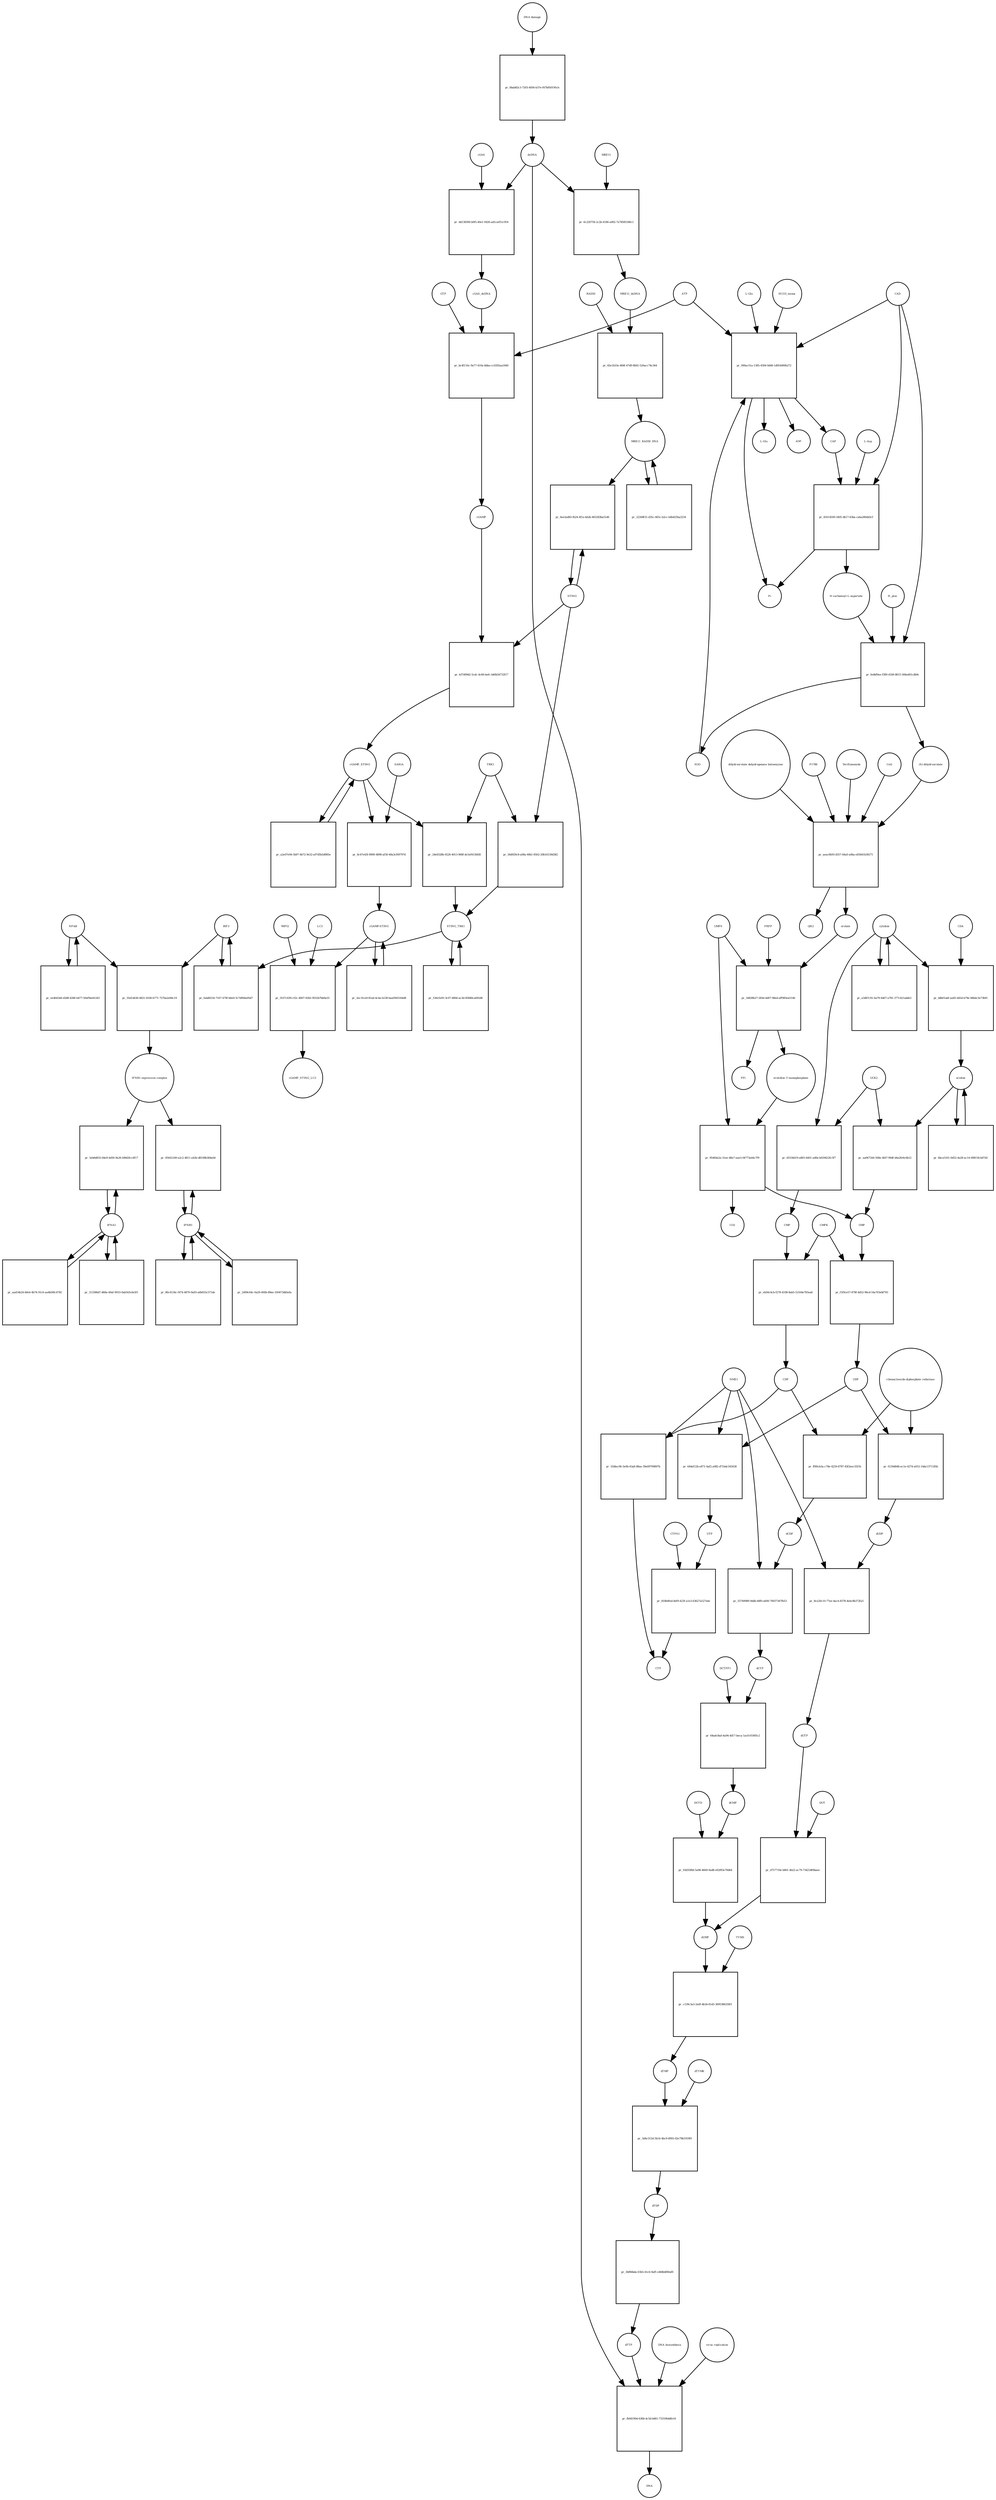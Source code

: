 strict digraph  {
"NF-kB" [annotation="urn_miriam_obo.go_GO%3A0071159", bipartite=0, cls=complex, fontsize=4, label="NF-kB", shape=circle];
"pr_55d14436-4821-4106-b771-727ba2e66c19" [annotation="", bipartite=1, cls=process, fontsize=4, label="pr_55d14436-4821-4106-b771-727ba2e66c19", shape=square];
"IFNB1 expression complex" [annotation="", bipartite=0, cls=complex, fontsize=4, label="IFNB1 expression complex", shape=circle];
IRF3 [annotation="urn_miriam_hgnc_6118|urn_miriam_uniprot_Q14653|urn_miriam_ensembl_ENSG00000126456|urn_miriam_refseq_NM_001571|urn_miriam_hgnc.symbol_IRF3|urn_miriam_ncbigene_3661", bipartite=0, cls="macromolecule multimer", fontsize=4, label=IRF3, shape=circle];
dCDP [annotation="urn_miriam_obo.chebi_CHEBI%3A28846", bipartite=0, cls="simple chemical", fontsize=4, label=dCDP, shape=circle];
"pr_55749989-9ddb-48f0-a600-76937347fb53" [annotation="", bipartite=1, cls=process, fontsize=4, label="pr_55749989-9ddb-48f0-a600-76937347fb53", shape=square];
dCTP [annotation="urn_miriam_obo.chebi_CHEBI%3A16311", bipartite=0, cls="simple chemical", fontsize=4, label=dCTP, shape=circle];
NME1 [annotation="urn_miriam_uniprot_P15531|urn_miriam_hgnc_7849", bipartite=0, cls=macromolecule, fontsize=4, label=NME1, shape=circle];
uridine [annotation="urn_miriam_obo.chebi_CHEBI%3A16704", bipartite=0, cls="simple chemical", fontsize=4, label=uridine, shape=circle];
"pr_aa067244-508e-4fd7-99df-d4a2fe6c6b12" [annotation="", bipartite=1, cls=process, fontsize=4, label="pr_aa067244-508e-4fd7-99df-d4a2fe6c6b12", shape=square];
UMP [annotation="urn_miriam_obo.chebi_CHEBI%3A57865", bipartite=0, cls="simple chemical", fontsize=4, label=UMP, shape=circle];
UCK2 [annotation="urn_miriam_uniprot_Q9HA47|urn_miriam_hgnc_HGNC%3A12562", bipartite=0, cls=macromolecule, fontsize=4, label=UCK2, shape=circle];
"orotidine 5'-monophosphate" [annotation="urn_miriam_obo.chebi_CHEBI%3A15842", bipartite=0, cls="simple chemical", fontsize=4, label="orotidine 5'-monophosphate", shape=circle];
"pr_95460a2a-31ee-48a7-aae3-04773a44c7f9" [annotation="", bipartite=1, cls=process, fontsize=4, label="pr_95460a2a-31ee-48a7-aae3-04773a44c7f9", shape=square];
UMPS [annotation="urn_miriam_ncbigene_7372|urn_miriam_refseq_NM_000373|urn_miriam_hgnc.symbol_UMPS|urn_miriam_hgnc_12563|urn_miriam_ensembl_ENSG00000114491|urn_miriam_uniprot_P11172", bipartite=0, cls="macromolecule multimer", fontsize=4, label=UMPS, shape=circle];
CO2 [annotation="urn_miriam_obo.chebi_CHEBI%3A16526", bipartite=0, cls="simple chemical", fontsize=4, label=CO2, shape=circle];
UTP [annotation="urn_miriam_obo.chebi_CHEBI%3A15713", bipartite=0, cls="simple chemical", fontsize=4, label=UTP, shape=circle];
"pr_818b0fed-8ef9-423f-a1e3-63627a527a4e" [annotation="", bipartite=1, cls=process, fontsize=4, label="pr_818b0fed-8ef9-423f-a1e3-63627a527a4e", shape=square];
CTP [annotation="urn_miriam_obo.chebi_CHEBI%3A17677", bipartite=0, cls="simple chemical", fontsize=4, label=CTP, shape=circle];
CTPS1 [annotation="urn_miriam_hgnc_HGNC%3A2519|urn_miriam_uniprot_P17812", bipartite=0, cls=macromolecule, fontsize=4, label=CTPS1, shape=circle];
UDP [annotation="urn_miriam_obo.chebi_CHEBI%3A17659", bipartite=0, cls="simple chemical", fontsize=4, label=UDP, shape=circle];
"pr_0139d648-ec1e-4274-a053-14de1371185b" [annotation="", bipartite=1, cls=process, fontsize=4, label="pr_0139d648-ec1e-4274-a053-14de1371185b", shape=square];
dUDP [annotation="urn_miriam_obo.chebi_CHEBI%3A28850", bipartite=0, cls="simple chemical", fontsize=4, label=dUDP, shape=circle];
"ribonucleoside-diphosphate reductase" [annotation="urn_miriam_brenda_1.17.4.1|urn_miriam_obo.go_GO%3A0005971", bipartite=0, cls=complex, fontsize=4, label="ribonucleoside-diphosphate reductase", shape=circle];
IFNB1 [annotation="urn_miriam_ensembl_ENSG00000171855|urn_miriam_hgnc.symbol_IFNB1|urn_miriam_hgnc_5434|urn_miriam_uniprot_P01574|urn_miriam_refseq_NM_002176|urn_miriam_ncbigene_3456", bipartite=0, cls=macromolecule, fontsize=4, label=IFNB1, shape=circle];
"pr_65641249-a2c2-4811-a42b-d8108b384a0d" [annotation="", bipartite=1, cls=process, fontsize=4, label="pr_65641249-a2c2-4811-a42b-d8108b384a0d", shape=square];
"pr_f1f0ce57-878f-4d52-96cd-54a703ebf703" [annotation="", bipartite=1, cls=process, fontsize=4, label="pr_f1f0ce57-878f-4d52-96cd-54a703ebf703", shape=square];
CMPK [annotation="urn_miriam_uniprot_P30085|urn_miriam_hgnc_HGNC%3A18170", bipartite=0, cls=macromolecule, fontsize=4, label=CMPK, shape=circle];
"cGAMP-STING" [annotation="", bipartite=0, cls=complex, fontsize=4, label="cGAMP-STING", shape=circle];
"pr_2ec1fca9-81ab-4c4a-b138-baa0565164d8" [annotation="", bipartite=1, cls=process, fontsize=4, label="pr_2ec1fca9-81ab-4c4a-b138-baa0565164d8", shape=square];
IFNA1 [annotation="urn_miriam_hgnc.symbol_IFNA1|urn_miriam_ncbigene_3439|urn_miriam_refseq_NM_024013|urn_miriam_uniprot_P01562|urn_miriam_hgnc_5417|urn_miriam_ensembl_ENSG00000197919", bipartite=0, cls=macromolecule, fontsize=4, label=IFNA1, shape=circle];
"pr_5eb6d833-64e9-4d50-9a26-fd9d2fcc6f17" [annotation="", bipartite=1, cls=process, fontsize=4, label="pr_5eb6d833-64e9-4d50-9a26-fd9d2fcc6f17", shape=square];
"pr_6bca5161-0d52-4a28-ac14-00815fcb07d2" [annotation="", bipartite=1, cls=process, fontsize=4, label="pr_6bca5161-0d52-4a28-ac14-00815fcb07d2", shape=square];
CDP [annotation="urn_miriam_obo.chebi_CHEBI%3A17239", bipartite=0, cls="simple chemical", fontsize=4, label=CDP, shape=circle];
"pr_ff80cb3a-c78e-4259-8787-83f2eec55f1b" [annotation="", bipartite=1, cls=process, fontsize=4, label="pr_ff80cb3a-c78e-4259-8787-83f2eec55f1b", shape=square];
"pr_1fd4ec06-5e0b-43a8-88ae-39e09709897b" [annotation="", bipartite=1, cls=process, fontsize=4, label="pr_1fd4ec06-5e0b-43a8-88ae-39e09709897b", shape=square];
dTDP [annotation="urn_miriam_obo.chebi_CHEBI%3A18075", bipartite=0, cls="simple chemical", fontsize=4, label=dTDP, shape=circle];
"pr_3bf86bda-03b5-41c6-9aff-cd68b4f80af0" [annotation="", bipartite=1, cls=process, fontsize=4, label="pr_3bf86bda-03b5-41c6-9aff-cd68b4f80af0", shape=square];
dTTP [annotation="urn_miriam_obo.chebi_CHEBI%3A18077", bipartite=0, cls="simple chemical", fontsize=4, label=dTTP, shape=circle];
CMP [annotation="urn_miriam_obo.chebi_CHEBI%3A17361", bipartite=0, cls="simple chemical", fontsize=4, label=CMP, shape=circle];
"pr_eb56c4cb-f278-4108-8ab5-52164e765ea6" [annotation="", bipartite=1, cls=process, fontsize=4, label="pr_eb56c4cb-f278-4108-8ab5-52164e765ea6", shape=square];
dUMP [annotation="urn_miriam_obo.chebi_CHEBI%3A17622", bipartite=0, cls="simple chemical", fontsize=4, label=dUMP, shape=circle];
"pr_c139c3a3-2a0f-4b34-81d3-3695386250f1" [annotation="", bipartite=1, cls=process, fontsize=4, label="pr_c139c3a3-2a0f-4b34-81d3-3695386250f1", shape=square];
dTMP [annotation="urn_miriam_obo.chebi_CHEBI%3A17013", bipartite=0, cls="simple chemical", fontsize=4, label=dTMP, shape=circle];
TYMS [annotation="urn_miriam_uniprot_P04818|urn_miriam_hgnc_HGNC%3A12441", bipartite=0, cls=macromolecule, fontsize=4, label=TYMS, shape=circle];
dsDNA [annotation="urn_miriam_obo.chebi_CHEBI%3A75909", bipartite=0, cls="simple chemical", fontsize=4, label=dsDNA, shape=circle];
"pr_fb94190d-636b-4c5d-b661-733106dd0c61" [annotation="", bipartite=1, cls=process, fontsize=4, label="pr_fb94190d-636b-4c5d-b661-733106dd0c61", shape=square];
DNA [annotation="", bipartite=0, cls="nucleic acid feature", fontsize=4, label=DNA, shape=circle];
"DNA biosynthesis" [annotation="urn_miriam_obo.go_GO%3A0071897", bipartite=0, cls=phenotype, fontsize=4, label="DNA biosynthesis", shape=circle];
"virus replication" [annotation="urn_miriam_obo.go_GO%3A0019079", bipartite=0, cls=phenotype, fontsize=4, label="virus replication", shape=circle];
MRE11_RAD50_DNA [annotation="", bipartite=0, cls=complex, fontsize=4, label=MRE11_RAD50_DNA, shape=circle];
"pr_22268f31-d35c-465c-b2cc-b4b425ba3234" [annotation="", bipartite=1, cls=process, fontsize=4, label="pr_22268f31-d35c-465c-b2cc-b4b425ba3234", shape=square];
"pr_64adc8ad-4a94-4d17-beca-1acfc01805c2" [annotation="", bipartite=1, cls=process, fontsize=4, label="pr_64adc8ad-4a94-4d17-beca-1acfc01805c2", shape=square];
dCMP [annotation="urn_miriam_obo.chebi_CHEBI%3A15918", bipartite=0, cls="simple chemical", fontsize=4, label=dCMP, shape=circle];
DCTPP1 [annotation="urn_miriam_uniprot_Q9H773|urn_miriam_hgnc_HGNC%3A28777", bipartite=0, cls=macromolecule, fontsize=4, label=DCTPP1, shape=circle];
"pr_2499c64c-0a29-400b-89ee-350473db5efa" [annotation="", bipartite=1, cls=process, fontsize=4, label="pr_2499c64c-0a29-400b-89ee-350473db5efa", shape=square];
"pr_80c4134c-f474-4870-9a93-a6b933c571de" [annotation="", bipartite=1, cls=process, fontsize=4, label="pr_80c4134c-f474-4870-9a93-a6b933c571de", shape=square];
ATP [annotation="urn_miriam_obo.chebi_CHEBI%3A15422", bipartite=0, cls="simple chemical", fontsize=4, label=ATP, shape=circle];
"pr_bc4f116c-9a77-410a-bbba-cc0292aa1840" [annotation="", bipartite=1, cls=process, fontsize=4, label="pr_bc4f116c-9a77-410a-bbba-cc0292aa1840", shape=square];
GTP [annotation="urn_miriam_obo.chebi_CHEBI%3A15996", bipartite=0, cls="simple chemical", fontsize=4, label=GTP, shape=circle];
cGAMP [annotation="urn_miriam_obo.chebi_CHEBI%3A75947", bipartite=0, cls="simple chemical", fontsize=4, label=cGAMP, shape=circle];
cGAS_dsDNA [annotation=urn_miriam_pubmed_28363908, bipartite=0, cls=complex, fontsize=4, label=cGAS_dsDNA, shape=circle];
cytidine [annotation="urn_miriam_obo.chebi_CHEBI%3A17562", bipartite=0, cls="simple chemical", fontsize=4, label=cytidine, shape=circle];
"pr_d3334d19-a803-4401-ad9a-b029422fc5f7" [annotation="", bipartite=1, cls=process, fontsize=4, label="pr_d3334d19-a803-4401-ad9a-b029422fc5f7", shape=square];
"pr_b37d09d2-5cdc-4c66-befc-b46b54732f17" [annotation="", bipartite=1, cls=process, fontsize=4, label="pr_b37d09d2-5cdc-4c66-befc-b46b54732f17", shape=square];
STING [annotation=urn_miriam_uniprot_Q86WV6, bipartite=0, cls="macromolecule multimer", fontsize=4, label=STING, shape=circle];
cGAMP_STING [annotation="urn_miriam_obo.go_GO%3A1990231", bipartite=0, cls=complex, fontsize=4, label=cGAMP_STING, shape=circle];
"L-Gln" [annotation="urn_miriam_obo.chebi_CHEBI%3A18050", bipartite=0, cls="simple chemical", fontsize=4, label="L-Gln", shape=circle];
"pr_000ac51a-1385-4594-9d46-1d954490b272" [annotation="", bipartite=1, cls=process, fontsize=4, label="pr_000ac51a-1385-4594-9d46-1d954490b272", shape=square];
CAP [annotation="urn_miriam_obo.chebi_CHEBI%3A17672", bipartite=0, cls="simple chemical", fontsize=4, label=CAP, shape=circle];
CAD [annotation="urn_miriam_refseq_NM_001306079|urn_miriam_hgnc_1424|urn_miriam_hgnc.symbol_CAD|urn_miriam_uniprot_P27708|urn_miriam_ncbigene_790|urn_miriam_ensembl_ENSG00000084774", bipartite=0, cls=macromolecule, fontsize=4, label=CAD, shape=circle];
HCO3_minus [annotation="urn_miriam_obo.chebi_CHEBI%3A17544", bipartite=0, cls="simple chemical", fontsize=4, label=HCO3_minus, shape=circle];
H2O [annotation="urn_miriam_obo.chebi_CHEBI%3A15377", bipartite=0, cls="simple chemical", fontsize=4, label=H2O, shape=circle];
"L-Glu" [annotation="urn_miriam_obo.chebi_CHEBI%3A16015", bipartite=0, cls="simple chemical", fontsize=4, label="L-Glu", shape=circle];
ADP [annotation="urn_miriam_obo.chebi_CHEBI%3A16761", bipartite=0, cls="simple chemical", fontsize=4, label=ADP, shape=circle];
Pi [annotation="urn_miriam_obo.chebi_CHEBI%3A18367", bipartite=0, cls="simple chemical", fontsize=4, label=Pi, shape=circle];
"pr_644ef12b-e871-4af2-a982-d71bdc545438" [annotation="", bipartite=1, cls=process, fontsize=4, label="pr_644ef12b-e871-4af2-a982-d71bdc545438", shape=square];
"N-carbamoyl-L-aspartate" [annotation="urn_miriam_obo.chebi_CHEBI%3A32814", bipartite=0, cls="simple chemical", fontsize=4, label="N-carbamoyl-L-aspartate", shape=circle];
"pr_fedbf9ee-f389-41b9-8615-566ed01cdb9c" [annotation="", bipartite=1, cls=process, fontsize=4, label="pr_fedbf9ee-f389-41b9-8615-566ed01cdb9c", shape=square];
"(S)-dihydroorotate" [annotation="urn_miriam_obo.chebi_CHEBI%3A30864", bipartite=0, cls="simple chemical", fontsize=4, label="(S)-dihydroorotate", shape=circle];
H_plus [annotation="urn_miriam_obo.chebi_CHEBI%3A15378", bipartite=0, cls="simple chemical", fontsize=4, label=H_plus, shape=circle];
"pr_ee464344-d3d8-4266-b477-50ef9eefe343" [annotation="", bipartite=1, cls=process, fontsize=4, label="pr_ee464344-d3d8-4266-b477-50ef9eefe343", shape=square];
"pr_313386d7-d68a-49af-9933-0ab543c6e5f1" [annotation="", bipartite=1, cls=process, fontsize=4, label="pr_313386d7-d68a-49af-9933-0ab543c6e5f1", shape=square];
TBK1 [annotation="urn_miriam_hgnc.symbol_TBK1|urn_miriam_ensembl_ENSG00000183735|urn_miriam_uniprot_Q9UHD2|urn_miriam_refseq_NM_013254|urn_miriam_hgnc_11584|urn_miriam_ncbigene_29110", bipartite=0, cls=macromolecule, fontsize=4, label=TBK1, shape=circle];
"pr_24e8328b-9226-4013-968f-dc5ef4156fd5" [annotation="", bipartite=1, cls=process, fontsize=4, label="pr_24e8328b-9226-4013-968f-dc5ef4156fd5", shape=square];
STING_TBK1 [annotation=urn_miriam_pubmed_30842653, bipartite=0, cls=complex, fontsize=4, label=STING_TBK1, shape=circle];
"pr_6ee3ad83-fb24-4f1a-bb2b-465283ba51d6" [annotation="", bipartite=1, cls=process, fontsize=4, label="pr_6ee3ad83-fb24-4f1a-bb2b-465283ba51d6", shape=square];
"pr_aad14b24-b0e4-4b74-91c6-aa4b56fc4782" [annotation="", bipartite=1, cls=process, fontsize=4, label="pr_aad14b24-b0e4-4b74-91c6-aa4b56fc4782", shape=square];
"pr_dd138390-b0f5-40e1-9426-ad1ca051c954" [annotation="", bipartite=1, cls=process, fontsize=4, label="pr_dd138390-b0f5-40e1-9426-ad1ca051c954", shape=square];
cGAS [annotation="urn_miriam_ensembl_ENSG00000164430|urn_miriam_hgnc_21367|urn_miriam_ncbigene_115004|urn_miriam_uniprot_Q8N884|urn_miriam_hgnc.symbol_CGAS|urn_miriam_refseq_NM_138441", bipartite=0, cls=macromolecule, fontsize=4, label=cGAS, shape=circle];
"pr_536cfa93-3c07-480d-ac3d-85848ca692d0" [annotation="", bipartite=1, cls=process, fontsize=4, label="pr_536cfa93-3c07-480d-ac3d-85848ca692d0", shape=square];
orotate [annotation="urn_miriam_obo.chebi_CHEBI%3A30839", bipartite=0, cls="simple chemical", fontsize=4, label=orotate, shape=circle];
"pr_34828b27-283d-4d07-96ed-aff985ea5146" [annotation="", bipartite=1, cls=process, fontsize=4, label="pr_34828b27-283d-4d07-96ed-aff985ea5146", shape=square];
PRPP [annotation="urn_miriam_obo.chebi_CHEBI%3A17111", bipartite=0, cls="simple chemical", fontsize=4, label=PRPP, shape=circle];
PPi [annotation="urn_miriam_obo.chebi_CHEBI%3A18361", bipartite=0, cls="simple chemical", fontsize=4, label=PPi, shape=circle];
"pr_a3d67c91-ba79-4467-a781-377c421adde1" [annotation="", bipartite=1, cls=process, fontsize=4, label="pr_a3d67c91-ba79-4467-a781-377c421adde1", shape=square];
"pr_fabd021b-7167-470f-b6e0-5c7d004a95d7" [annotation="", bipartite=1, cls=process, fontsize=4, label="pr_fabd021b-7167-470f-b6e0-5c7d004a95d7", shape=square];
"pr_a2e07e94-5b97-4b72-9e32-a97d5b5d985e" [annotation="", bipartite=1, cls=process, fontsize=4, label="pr_a2e07e94-5b97-4b72-9e32-a97d5b5d985e", shape=square];
RAD50 [annotation="urn_miriam_ncbigene_10111|urn_miriam_refseq_NM_005732|urn_miriam_uniprot_Q92878|urn_miriam_hgnc.symbol_RAD50|urn_miriam_ensembl_ENSG00000113522|urn_miriam_hgnc_9816", bipartite=0, cls="macromolecule multimer", fontsize=4, label=RAD50, shape=circle];
"pr_65e1b33e-484f-47d9-8b92-520acc74c364" [annotation="", bipartite=1, cls=process, fontsize=4, label="pr_65e1b33e-484f-47d9-8b92-520acc74c364", shape=square];
MRE11_dsDNA [annotation="urn_miriam_obo.go_GO%3A0003690", bipartite=0, cls=complex, fontsize=4, label=MRE11_dsDNA, shape=circle];
"pr_aeac0b93-d557-44a0-a0ba-e83641b39271" [annotation="", bipartite=1, cls=process, fontsize=4, label="pr_aeac0b93-d557-44a0-a0ba-e83641b39271", shape=square];
"dihydroorotate dehydrogenase holoenzyme" [annotation="urn_miriam_ncbigene_1723|urn_miriam_hgnc_HGNC%3A2867|urn_miriam_hgnc.symbol_DHODH", bipartite=0, cls="simple chemical", fontsize=4, label="dihydroorotate dehydrogenase holoenzyme", shape=circle];
P1788 [annotation=urn_miriam_pubmed_31740051, bipartite=0, cls="simple chemical", fontsize=4, label=P1788, shape=circle];
Teriflunomide [annotation=urn_miriam_drugbank_DB08880, bipartite=0, cls="simple chemical", fontsize=4, label=Teriflunomide, shape=circle];
CoQ [annotation="urn_miriam_obo.chebi_CHEBI%3A16389", bipartite=0, cls="simple chemical", fontsize=4, label=CoQ, shape=circle];
QH2 [annotation="urn_miriam_obo.chebi_CHEBI%3A17976", bipartite=0, cls="simple chemical", fontsize=4, label=QH2, shape=circle];
"pr_8ce20c10-77ee-4ac4-8378-4ebc8b372fa5" [annotation="", bipartite=1, cls=process, fontsize=4, label="pr_8ce20c10-77ee-4ac4-8378-4ebc8b372fa5", shape=square];
dUTP [annotation="urn_miriam_obo.chebi_CHEBI%3A17625", bipartite=0, cls="simple chemical", fontsize=4, label=dUTP, shape=circle];
"pr_ddb01abf-aa65-445d-b79e-84bdc3a73b91" [annotation="", bipartite=1, cls=process, fontsize=4, label="pr_ddb01abf-aa65-445d-b79e-84bdc3a73b91", shape=square];
CDA [annotation="urn_miriam_uniprot_P32320|urn_miriam_ncbigene_978|urn_miriam_refseq_NM_001785|urn_miriam_ensembl_ENSG00000158825|urn_miriam_hgnc.symbol_CDA|urn_miriam_hgnc_1712", bipartite=0, cls=macromolecule, fontsize=4, label=CDA, shape=circle];
"pr_d757719e-b861-4b22-ac79-734234f0baee" [annotation="", bipartite=1, cls=process, fontsize=4, label="pr_d757719e-b861-4b22-ac79-734234f0baee", shape=square];
DUT [annotation="urn_miriam_hgnc_HGNC%3A3078|urn_miriam_uniprot_P33316", bipartite=0, cls=macromolecule, fontsize=4, label=DUT, shape=circle];
"pr_3537c639-cf2c-4007-92b5-9552b7bb0a55" [annotation="", bipartite=1, cls=process, fontsize=4, label="pr_3537c639-cf2c-4007-92b5-9552b7bb0a55", shape=square];
LC3 [annotation="", bipartite=0, cls=macromolecule, fontsize=4, label=LC3, shape=circle];
cGAMP_STING_LC3 [annotation="", bipartite=0, cls=complex, fontsize=4, label=cGAMP_STING_LC3, shape=circle];
WIPI2 [annotation="urn_miriam_refseq_NM_015610|urn_miriam_hgnc_32225|urn_miriam_hgnc.symbol_WIPI2|urn_miriam_ensembl_ENSG00000157954|urn_miriam_ncbigene_26100|urn_miriam_uniprot_Q9Y4P8", bipartite=0, cls=macromolecule, fontsize=4, label=WIPI2, shape=circle];
"pr_81614509-3405-4b17-83ba-caba280dd3cf" [annotation="", bipartite=1, cls=process, fontsize=4, label="pr_81614509-3405-4b17-83ba-caba280dd3cf", shape=square];
"L-Asp" [annotation="urn_miriam_obo.chebi_CHEBI%3A29991", bipartite=0, cls="simple chemical", fontsize=4, label="L-Asp", shape=circle];
"pr_6c220758-2c2b-4186-a092-7a78585186c1" [annotation="", bipartite=1, cls=process, fontsize=4, label="pr_6c220758-2c2b-4186-a092-7a78585186c1", shape=square];
MRE11 [annotation="urn_miriam_hgnc.symbol_MRE11|urn_miriam_ncbigene_4361|urn_miriam_uniprot_P49959|urn_miriam_ensembl_ENSG00000020922|urn_miriam_refseq_NM_005591|urn_miriam_hgnc_7230", bipartite=0, cls="macromolecule multimer", fontsize=4, label=MRE11, shape=circle];
"pr_5d4c515d-5b14-4bc9-8993-02e79b1919f0" [annotation="", bipartite=1, cls=process, fontsize=4, label="pr_5d4c515d-5b14-4bc9-8993-02e79b1919f0", shape=square];
dTYMK [annotation="urn_miriam_uniprot_P23919|urn_miriam_hgnc_HGNC%3A3061", bipartite=0, cls=macromolecule, fontsize=4, label=dTYMK, shape=circle];
"pr_8c47e43f-8900-4898-af30-48a3cf69797d" [annotation="", bipartite=1, cls=process, fontsize=4, label="pr_8c47e43f-8900-4898-af30-48a3cf69797d", shape=square];
SAR1A [annotation="urn_miriam_uniprot_Q9NR31|urn_miriam_ensembl_ENSG00000079332|urn_miriam_hgnc_10534|urn_miriam_hgnc.symbol_SAR1A|urn_miriam_refseq_NM_001142648|urn_miriam_ncbigene_56681", bipartite=0, cls=macromolecule, fontsize=4, label=SAR1A, shape=circle];
"pr_56d929c8-a08a-40b1-8562-20b16139d382" [annotation="", bipartite=1, cls=process, fontsize=4, label="pr_56d929c8-a08a-40b1-8562-20b16139d382", shape=square];
"pr_0bab82c3-7203-4056-b37e-f47b050195cb" [annotation="", bipartite=1, cls=process, fontsize=4, label="pr_0bab82c3-7203-4056-b37e-f47b050195cb", shape=square];
"DNA damage" [annotation="", bipartite=0, cls=phenotype, fontsize=4, label="DNA damage", shape=circle];
"pr_93d35f8d-5a98-4669-9ad8-e02f83e79d64" [annotation="", bipartite=1, cls=process, fontsize=4, label="pr_93d35f8d-5a98-4669-9ad8-e02f83e79d64", shape=square];
DCTD [annotation="urn_miriam_uniprot_P32321|urn_miriam_hgnc_HGNC%3A2710", bipartite=0, cls=macromolecule, fontsize=4, label=DCTD, shape=circle];
"NF-kB" -> "pr_55d14436-4821-4106-b771-727ba2e66c19"  [annotation="", interaction_type=consumption];
"NF-kB" -> "pr_ee464344-d3d8-4266-b477-50ef9eefe343"  [annotation="", interaction_type=consumption];
"pr_55d14436-4821-4106-b771-727ba2e66c19" -> "IFNB1 expression complex"  [annotation="", interaction_type=production];
"IFNB1 expression complex" -> "pr_65641249-a2c2-4811-a42b-d8108b384a0d"  [annotation=urn_miriam_pubmed_20610653, interaction_type=stimulation];
"IFNB1 expression complex" -> "pr_5eb6d833-64e9-4d50-9a26-fd9d2fcc6f17"  [annotation=urn_miriam_pubmed_16979567, interaction_type=stimulation];
IRF3 -> "pr_55d14436-4821-4106-b771-727ba2e66c19"  [annotation="", interaction_type=consumption];
IRF3 -> "pr_fabd021b-7167-470f-b6e0-5c7d004a95d7"  [annotation="", interaction_type=consumption];
dCDP -> "pr_55749989-9ddb-48f0-a600-76937347fb53"  [annotation="", interaction_type=consumption];
"pr_55749989-9ddb-48f0-a600-76937347fb53" -> dCTP  [annotation="", interaction_type=production];
dCTP -> "pr_64adc8ad-4a94-4d17-beca-1acfc01805c2"  [annotation="", interaction_type=consumption];
NME1 -> "pr_55749989-9ddb-48f0-a600-76937347fb53"  [annotation=urn_miriam_pubmed_17827303, interaction_type=catalysis];
NME1 -> "pr_1fd4ec06-5e0b-43a8-88ae-39e09709897b"  [annotation=urn_miriam_pubmed_28458037, interaction_type=catalysis];
NME1 -> "pr_644ef12b-e871-4af2-a982-d71bdc545438"  [annotation=urn_miriam_pubmed_28458037, interaction_type=catalysis];
NME1 -> "pr_8ce20c10-77ee-4ac4-8378-4ebc8b372fa5"  [annotation=urn_miriam_pubmed_17827303, interaction_type=catalysis];
uridine -> "pr_aa067244-508e-4fd7-99df-d4a2fe6c6b12"  [annotation="", interaction_type=consumption];
uridine -> "pr_6bca5161-0d52-4a28-ac14-00815fcb07d2"  [annotation="", interaction_type=consumption];
"pr_aa067244-508e-4fd7-99df-d4a2fe6c6b12" -> UMP  [annotation="", interaction_type=production];
UMP -> "pr_f1f0ce57-878f-4d52-96cd-54a703ebf703"  [annotation="", interaction_type=consumption];
UCK2 -> "pr_aa067244-508e-4fd7-99df-d4a2fe6c6b12"  [annotation=urn_miriam_pubmed_15130468, interaction_type=catalysis];
UCK2 -> "pr_d3334d19-a803-4401-ad9a-b029422fc5f7"  [annotation=urn_miriam_pubmed_15130468, interaction_type=catalysis];
"orotidine 5'-monophosphate" -> "pr_95460a2a-31ee-48a7-aae3-04773a44c7f9"  [annotation="", interaction_type=consumption];
"pr_95460a2a-31ee-48a7-aae3-04773a44c7f9" -> UMP  [annotation="", interaction_type=production];
"pr_95460a2a-31ee-48a7-aae3-04773a44c7f9" -> CO2  [annotation="", interaction_type=production];
UMPS -> "pr_95460a2a-31ee-48a7-aae3-04773a44c7f9"  [annotation=urn_miriam_reactome_REACT_1698, interaction_type=catalysis];
UMPS -> "pr_34828b27-283d-4d07-96ed-aff985ea5146"  [annotation=urn_miriam_reactome_REACT_1698, interaction_type=catalysis];
UTP -> "pr_818b0fed-8ef9-423f-a1e3-63627a527a4e"  [annotation="", interaction_type=consumption];
"pr_818b0fed-8ef9-423f-a1e3-63627a527a4e" -> CTP  [annotation="", interaction_type=production];
CTPS1 -> "pr_818b0fed-8ef9-423f-a1e3-63627a527a4e"  [annotation=urn_miriam_pubmed_5411547, interaction_type=catalysis];
UDP -> "pr_0139d648-ec1e-4274-a053-14de1371185b"  [annotation="", interaction_type=consumption];
UDP -> "pr_644ef12b-e871-4af2-a982-d71bdc545438"  [annotation="", interaction_type=consumption];
"pr_0139d648-ec1e-4274-a053-14de1371185b" -> dUDP  [annotation="", interaction_type=production];
dUDP -> "pr_8ce20c10-77ee-4ac4-8378-4ebc8b372fa5"  [annotation="", interaction_type=consumption];
"ribonucleoside-diphosphate reductase" -> "pr_0139d648-ec1e-4274-a053-14de1371185b"  [annotation=urn_miriam_pubmed_24809024, interaction_type=catalysis];
"ribonucleoside-diphosphate reductase" -> "pr_ff80cb3a-c78e-4259-8787-83f2eec55f1b"  [annotation=urn_miriam_pubmed_24809024, interaction_type=catalysis];
IFNB1 -> "pr_65641249-a2c2-4811-a42b-d8108b384a0d"  [annotation="", interaction_type=consumption];
IFNB1 -> "pr_2499c64c-0a29-400b-89ee-350473db5efa"  [annotation="", interaction_type=consumption];
IFNB1 -> "pr_80c4134c-f474-4870-9a93-a6b933c571de"  [annotation="", interaction_type=consumption];
"pr_65641249-a2c2-4811-a42b-d8108b384a0d" -> IFNB1  [annotation="", interaction_type=production];
"pr_f1f0ce57-878f-4d52-96cd-54a703ebf703" -> UDP  [annotation="", interaction_type=production];
CMPK -> "pr_f1f0ce57-878f-4d52-96cd-54a703ebf703"  [annotation=urn_miriam_pubmed_10462544, interaction_type=catalysis];
CMPK -> "pr_eb56c4cb-f278-4108-8ab5-52164e765ea6"  [annotation=urn_miriam_pubmed_10462544, interaction_type=catalysis];
"cGAMP-STING" -> "pr_2ec1fca9-81ab-4c4a-b138-baa0565164d8"  [annotation="", interaction_type=consumption];
"cGAMP-STING" -> "pr_3537c639-cf2c-4007-92b5-9552b7bb0a55"  [annotation="", interaction_type=consumption];
"pr_2ec1fca9-81ab-4c4a-b138-baa0565164d8" -> "cGAMP-STING"  [annotation="", interaction_type=production];
IFNA1 -> "pr_5eb6d833-64e9-4d50-9a26-fd9d2fcc6f17"  [annotation="", interaction_type=consumption];
IFNA1 -> "pr_313386d7-d68a-49af-9933-0ab543c6e5f1"  [annotation="", interaction_type=consumption];
IFNA1 -> "pr_aad14b24-b0e4-4b74-91c6-aa4b56fc4782"  [annotation="", interaction_type=consumption];
"pr_5eb6d833-64e9-4d50-9a26-fd9d2fcc6f17" -> IFNA1  [annotation="", interaction_type=production];
"pr_6bca5161-0d52-4a28-ac14-00815fcb07d2" -> uridine  [annotation="", interaction_type=production];
CDP -> "pr_ff80cb3a-c78e-4259-8787-83f2eec55f1b"  [annotation="", interaction_type=consumption];
CDP -> "pr_1fd4ec06-5e0b-43a8-88ae-39e09709897b"  [annotation="", interaction_type=consumption];
"pr_ff80cb3a-c78e-4259-8787-83f2eec55f1b" -> dCDP  [annotation="", interaction_type=production];
"pr_1fd4ec06-5e0b-43a8-88ae-39e09709897b" -> CTP  [annotation="", interaction_type=production];
dTDP -> "pr_3bf86bda-03b5-41c6-9aff-cd68b4f80af0"  [annotation="", interaction_type=consumption];
"pr_3bf86bda-03b5-41c6-9aff-cd68b4f80af0" -> dTTP  [annotation="", interaction_type=production];
dTTP -> "pr_fb94190d-636b-4c5d-b661-733106dd0c61"  [annotation="", interaction_type=consumption];
CMP -> "pr_eb56c4cb-f278-4108-8ab5-52164e765ea6"  [annotation="", interaction_type=consumption];
"pr_eb56c4cb-f278-4108-8ab5-52164e765ea6" -> CDP  [annotation="", interaction_type=production];
dUMP -> "pr_c139c3a3-2a0f-4b34-81d3-3695386250f1"  [annotation="", interaction_type=consumption];
"pr_c139c3a3-2a0f-4b34-81d3-3695386250f1" -> dTMP  [annotation="", interaction_type=production];
dTMP -> "pr_5d4c515d-5b14-4bc9-8993-02e79b1919f0"  [annotation="", interaction_type=consumption];
TYMS -> "pr_c139c3a3-2a0f-4b34-81d3-3695386250f1"  [annotation=urn_miriam_pubmed_3099389, interaction_type=catalysis];
dsDNA -> "pr_fb94190d-636b-4c5d-b661-733106dd0c61"  [annotation="", interaction_type=consumption];
dsDNA -> "pr_dd138390-b0f5-40e1-9426-ad1ca051c954"  [annotation="", interaction_type=consumption];
dsDNA -> "pr_6c220758-2c2b-4186-a092-7a78585186c1"  [annotation="", interaction_type=consumption];
"pr_fb94190d-636b-4c5d-b661-733106dd0c61" -> DNA  [annotation="", interaction_type=production];
"DNA biosynthesis" -> "pr_fb94190d-636b-4c5d-b661-733106dd0c61"  [annotation="", interaction_type=catalysis];
"virus replication" -> "pr_fb94190d-636b-4c5d-b661-733106dd0c61"  [annotation="", interaction_type=inhibition];
MRE11_RAD50_DNA -> "pr_22268f31-d35c-465c-b2cc-b4b425ba3234"  [annotation="", interaction_type=consumption];
MRE11_RAD50_DNA -> "pr_6ee3ad83-fb24-4f1a-bb2b-465283ba51d6"  [annotation=urn_miriam_pubmed_23388631, interaction_type=catalysis];
"pr_22268f31-d35c-465c-b2cc-b4b425ba3234" -> MRE11_RAD50_DNA  [annotation="", interaction_type=production];
"pr_64adc8ad-4a94-4d17-beca-1acfc01805c2" -> dCMP  [annotation="", interaction_type=production];
dCMP -> "pr_93d35f8d-5a98-4669-9ad8-e02f83e79d64"  [annotation="", interaction_type=consumption];
DCTPP1 -> "pr_64adc8ad-4a94-4d17-beca-1acfc01805c2"  [annotation=urn_miriam_pubmed_13788541, interaction_type=catalysis];
"pr_2499c64c-0a29-400b-89ee-350473db5efa" -> IFNB1  [annotation="", interaction_type=production];
"pr_80c4134c-f474-4870-9a93-a6b933c571de" -> IFNB1  [annotation="", interaction_type=production];
ATP -> "pr_bc4f116c-9a77-410a-bbba-cc0292aa1840"  [annotation="", interaction_type=consumption];
ATP -> "pr_000ac51a-1385-4594-9d46-1d954490b272"  [annotation="", interaction_type=consumption];
"pr_bc4f116c-9a77-410a-bbba-cc0292aa1840" -> cGAMP  [annotation="", interaction_type=production];
GTP -> "pr_bc4f116c-9a77-410a-bbba-cc0292aa1840"  [annotation="", interaction_type=consumption];
cGAMP -> "pr_b37d09d2-5cdc-4c66-befc-b46b54732f17"  [annotation="", interaction_type=consumption];
cGAS_dsDNA -> "pr_bc4f116c-9a77-410a-bbba-cc0292aa1840"  [annotation=urn_miriam_pubmed_29622565, interaction_type=catalysis];
cytidine -> "pr_d3334d19-a803-4401-ad9a-b029422fc5f7"  [annotation="", interaction_type=consumption];
cytidine -> "pr_a3d67c91-ba79-4467-a781-377c421adde1"  [annotation="", interaction_type=consumption];
cytidine -> "pr_ddb01abf-aa65-445d-b79e-84bdc3a73b91"  [annotation="", interaction_type=consumption];
"pr_d3334d19-a803-4401-ad9a-b029422fc5f7" -> CMP  [annotation="", interaction_type=production];
"pr_b37d09d2-5cdc-4c66-befc-b46b54732f17" -> cGAMP_STING  [annotation="", interaction_type=production];
STING -> "pr_b37d09d2-5cdc-4c66-befc-b46b54732f17"  [annotation="", interaction_type=consumption];
STING -> "pr_6ee3ad83-fb24-4f1a-bb2b-465283ba51d6"  [annotation="", interaction_type=consumption];
STING -> "pr_56d929c8-a08a-40b1-8562-20b16139d382"  [annotation="", interaction_type=consumption];
cGAMP_STING -> "pr_24e8328b-9226-4013-968f-dc5ef4156fd5"  [annotation="", interaction_type=consumption];
cGAMP_STING -> "pr_a2e07e94-5b97-4b72-9e32-a97d5b5d985e"  [annotation="", interaction_type=consumption];
cGAMP_STING -> "pr_8c47e43f-8900-4898-af30-48a3cf69797d"  [annotation="", interaction_type=consumption];
"L-Gln" -> "pr_000ac51a-1385-4594-9d46-1d954490b272"  [annotation="", interaction_type=consumption];
"pr_000ac51a-1385-4594-9d46-1d954490b272" -> CAP  [annotation="", interaction_type=production];
"pr_000ac51a-1385-4594-9d46-1d954490b272" -> "L-Glu"  [annotation="", interaction_type=production];
"pr_000ac51a-1385-4594-9d46-1d954490b272" -> ADP  [annotation="", interaction_type=production];
"pr_000ac51a-1385-4594-9d46-1d954490b272" -> Pi  [annotation="", interaction_type=production];
CAP -> "pr_81614509-3405-4b17-83ba-caba280dd3cf"  [annotation="", interaction_type=consumption];
CAD -> "pr_000ac51a-1385-4594-9d46-1d954490b272"  [annotation=urn_miriam_reactome_REACT_73577, interaction_type=catalysis];
CAD -> "pr_fedbf9ee-f389-41b9-8615-566ed01cdb9c"  [annotation=urn_miriam_reactome_REACT_1698, interaction_type=catalysis];
CAD -> "pr_81614509-3405-4b17-83ba-caba280dd3cf"  [annotation=urn_miriam_reactome_REACT_1698, interaction_type=catalysis];
HCO3_minus -> "pr_000ac51a-1385-4594-9d46-1d954490b272"  [annotation="", interaction_type=consumption];
H2O -> "pr_000ac51a-1385-4594-9d46-1d954490b272"  [annotation="", interaction_type=consumption];
"pr_644ef12b-e871-4af2-a982-d71bdc545438" -> UTP  [annotation="", interaction_type=production];
"N-carbamoyl-L-aspartate" -> "pr_fedbf9ee-f389-41b9-8615-566ed01cdb9c"  [annotation="", interaction_type=consumption];
"pr_fedbf9ee-f389-41b9-8615-566ed01cdb9c" -> "(S)-dihydroorotate"  [annotation="", interaction_type=production];
"pr_fedbf9ee-f389-41b9-8615-566ed01cdb9c" -> H2O  [annotation="", interaction_type=production];
"(S)-dihydroorotate" -> "pr_aeac0b93-d557-44a0-a0ba-e83641b39271"  [annotation="", interaction_type=consumption];
H_plus -> "pr_fedbf9ee-f389-41b9-8615-566ed01cdb9c"  [annotation="", interaction_type=consumption];
"pr_ee464344-d3d8-4266-b477-50ef9eefe343" -> "NF-kB"  [annotation="", interaction_type=production];
"pr_313386d7-d68a-49af-9933-0ab543c6e5f1" -> IFNA1  [annotation="", interaction_type=production];
TBK1 -> "pr_24e8328b-9226-4013-968f-dc5ef4156fd5"  [annotation="", interaction_type=consumption];
TBK1 -> "pr_56d929c8-a08a-40b1-8562-20b16139d382"  [annotation="", interaction_type=consumption];
"pr_24e8328b-9226-4013-968f-dc5ef4156fd5" -> STING_TBK1  [annotation="", interaction_type=production];
STING_TBK1 -> "pr_536cfa93-3c07-480d-ac3d-85848ca692d0"  [annotation="", interaction_type=consumption];
STING_TBK1 -> "pr_fabd021b-7167-470f-b6e0-5c7d004a95d7"  [annotation="urn_miriam_pubmed_22394562|urn_miriam_pubmed_25636800", interaction_type=catalysis];
"pr_6ee3ad83-fb24-4f1a-bb2b-465283ba51d6" -> STING  [annotation="", interaction_type=production];
"pr_aad14b24-b0e4-4b74-91c6-aa4b56fc4782" -> IFNA1  [annotation="", interaction_type=production];
"pr_dd138390-b0f5-40e1-9426-ad1ca051c954" -> cGAS_dsDNA  [annotation="", interaction_type=production];
cGAS -> "pr_dd138390-b0f5-40e1-9426-ad1ca051c954"  [annotation="", interaction_type=consumption];
"pr_536cfa93-3c07-480d-ac3d-85848ca692d0" -> STING_TBK1  [annotation="", interaction_type=production];
orotate -> "pr_34828b27-283d-4d07-96ed-aff985ea5146"  [annotation="", interaction_type=consumption];
"pr_34828b27-283d-4d07-96ed-aff985ea5146" -> "orotidine 5'-monophosphate"  [annotation="", interaction_type=production];
"pr_34828b27-283d-4d07-96ed-aff985ea5146" -> PPi  [annotation="", interaction_type=production];
PRPP -> "pr_34828b27-283d-4d07-96ed-aff985ea5146"  [annotation="", interaction_type=consumption];
"pr_a3d67c91-ba79-4467-a781-377c421adde1" -> cytidine  [annotation="", interaction_type=production];
"pr_fabd021b-7167-470f-b6e0-5c7d004a95d7" -> IRF3  [annotation="", interaction_type=production];
"pr_a2e07e94-5b97-4b72-9e32-a97d5b5d985e" -> cGAMP_STING  [annotation="", interaction_type=production];
RAD50 -> "pr_65e1b33e-484f-47d9-8b92-520acc74c364"  [annotation="", interaction_type=consumption];
"pr_65e1b33e-484f-47d9-8b92-520acc74c364" -> MRE11_RAD50_DNA  [annotation="", interaction_type=production];
MRE11_dsDNA -> "pr_65e1b33e-484f-47d9-8b92-520acc74c364"  [annotation="", interaction_type=consumption];
"pr_aeac0b93-d557-44a0-a0ba-e83641b39271" -> orotate  [annotation="", interaction_type=production];
"pr_aeac0b93-d557-44a0-a0ba-e83641b39271" -> QH2  [annotation="", interaction_type=production];
"dihydroorotate dehydrogenase holoenzyme" -> "pr_aeac0b93-d557-44a0-a0ba-e83641b39271"  [annotation="urn_miriam_reactome_REACT_1698|urn_miriam_doi_10.1101%2F2020.03.11.983056", interaction_type=catalysis];
P1788 -> "pr_aeac0b93-d557-44a0-a0ba-e83641b39271"  [annotation="urn_miriam_reactome_REACT_1698|urn_miriam_doi_10.1101%2F2020.03.11.983056", interaction_type=inhibition];
Teriflunomide -> "pr_aeac0b93-d557-44a0-a0ba-e83641b39271"  [annotation="urn_miriam_reactome_REACT_1698|urn_miriam_doi_10.1101%2F2020.03.11.983056", interaction_type=inhibition];
CoQ -> "pr_aeac0b93-d557-44a0-a0ba-e83641b39271"  [annotation="", interaction_type=consumption];
"pr_8ce20c10-77ee-4ac4-8378-4ebc8b372fa5" -> dUTP  [annotation="", interaction_type=production];
dUTP -> "pr_d757719e-b861-4b22-ac79-734234f0baee"  [annotation="", interaction_type=consumption];
"pr_ddb01abf-aa65-445d-b79e-84bdc3a73b91" -> uridine  [annotation="", interaction_type=production];
CDA -> "pr_ddb01abf-aa65-445d-b79e-84bdc3a73b91"  [annotation="urn_miriam_pubmed_7923172|urn_miriam_pubmed_15689149", interaction_type=catalysis];
"pr_d757719e-b861-4b22-ac79-734234f0baee" -> dUMP  [annotation="", interaction_type=production];
DUT -> "pr_d757719e-b861-4b22-ac79-734234f0baee"  [annotation=urn_miriam_pubmed_18837522, interaction_type=catalysis];
"pr_3537c639-cf2c-4007-92b5-9552b7bb0a55" -> cGAMP_STING_LC3  [annotation="", interaction_type=production];
LC3 -> "pr_3537c639-cf2c-4007-92b5-9552b7bb0a55"  [annotation="", interaction_type=consumption];
WIPI2 -> "pr_3537c639-cf2c-4007-92b5-9552b7bb0a55"  [annotation=urn_miriam_pubmed_30842662, interaction_type=catalysis];
"pr_81614509-3405-4b17-83ba-caba280dd3cf" -> "N-carbamoyl-L-aspartate"  [annotation="", interaction_type=production];
"pr_81614509-3405-4b17-83ba-caba280dd3cf" -> Pi  [annotation="", interaction_type=production];
"L-Asp" -> "pr_81614509-3405-4b17-83ba-caba280dd3cf"  [annotation="", interaction_type=consumption];
"pr_6c220758-2c2b-4186-a092-7a78585186c1" -> MRE11_dsDNA  [annotation="", interaction_type=production];
MRE11 -> "pr_6c220758-2c2b-4186-a092-7a78585186c1"  [annotation="", interaction_type=consumption];
"pr_5d4c515d-5b14-4bc9-8993-02e79b1919f0" -> dTDP  [annotation="", interaction_type=production];
dTYMK -> "pr_5d4c515d-5b14-4bc9-8993-02e79b1919f0"  [annotation=urn_miriam_pubmed_8024690, interaction_type=catalysis];
"pr_8c47e43f-8900-4898-af30-48a3cf69797d" -> "cGAMP-STING"  [annotation="", interaction_type=production];
SAR1A -> "pr_8c47e43f-8900-4898-af30-48a3cf69797d"  [annotation="urn_miriam_doi_10.1038%2Fs41586-019-1006-9", interaction_type=catalysis];
"pr_56d929c8-a08a-40b1-8562-20b16139d382" -> STING_TBK1  [annotation="", interaction_type=production];
"pr_0bab82c3-7203-4056-b37e-f47b050195cb" -> dsDNA  [annotation="", interaction_type=production];
"DNA damage" -> "pr_0bab82c3-7203-4056-b37e-f47b050195cb"  [annotation="urn_miriam_doi_10.1016%2Fj.ejmech.2019.111855", interaction_type=stimulation];
"pr_93d35f8d-5a98-4669-9ad8-e02f83e79d64" -> dUMP  [annotation="", interaction_type=production];
DCTD -> "pr_93d35f8d-5a98-4669-9ad8-e02f83e79d64"  [annotation="urn_miriam_doi_10.1074%2Fjbc.M114.617720", interaction_type=catalysis];
}
